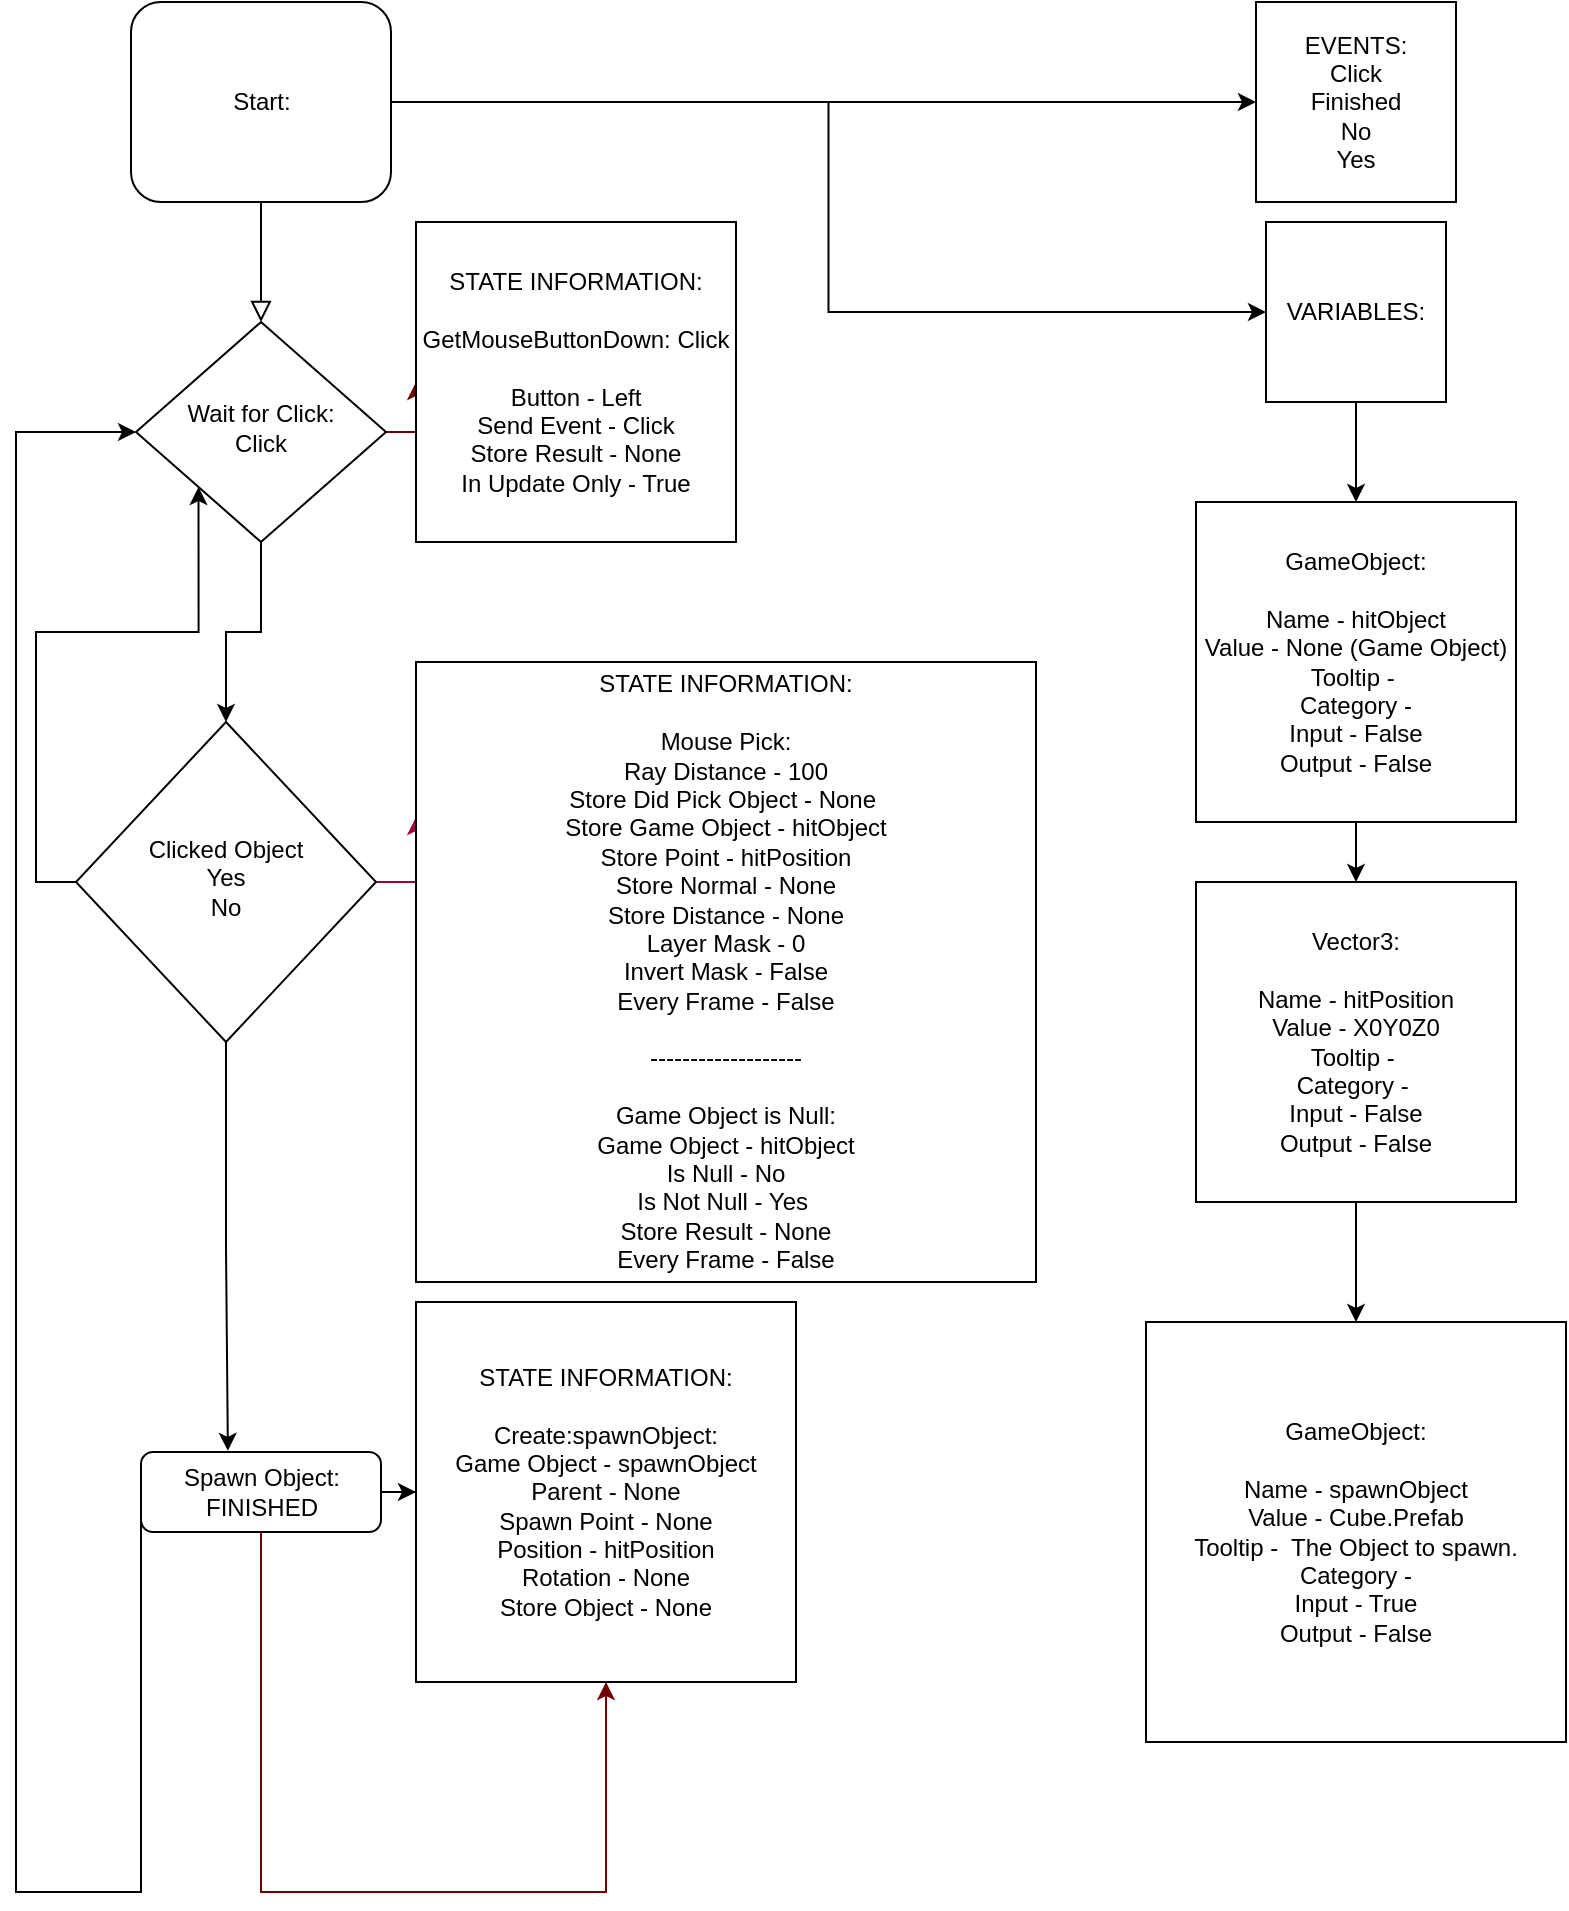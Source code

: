 <mxfile version="15.9.1" type="github">
  <diagram id="C5RBs43oDa-KdzZeNtuy" name="Page-1">
    <mxGraphModel dx="1673" dy="901" grid="1" gridSize="10" guides="1" tooltips="1" connect="1" arrows="1" fold="1" page="1" pageScale="1" pageWidth="827" pageHeight="1169" math="0" shadow="0">
      <root>
        <mxCell id="WIyWlLk6GJQsqaUBKTNV-0" />
        <mxCell id="WIyWlLk6GJQsqaUBKTNV-1" parent="WIyWlLk6GJQsqaUBKTNV-0" />
        <mxCell id="WIyWlLk6GJQsqaUBKTNV-2" value="" style="rounded=0;html=1;jettySize=auto;orthogonalLoop=1;fontSize=11;endArrow=block;endFill=0;endSize=8;strokeWidth=1;shadow=0;labelBackgroundColor=none;edgeStyle=orthogonalEdgeStyle;" parent="WIyWlLk6GJQsqaUBKTNV-1" source="WIyWlLk6GJQsqaUBKTNV-3" target="WIyWlLk6GJQsqaUBKTNV-6" edge="1">
          <mxGeometry relative="1" as="geometry" />
        </mxCell>
        <mxCell id="O6p-Ms7gmNQ-Mlg78TJN-30" style="edgeStyle=orthogonalEdgeStyle;rounded=0;orthogonalLoop=1;jettySize=auto;html=1;strokeColor=#000000;" edge="1" parent="WIyWlLk6GJQsqaUBKTNV-1" source="WIyWlLk6GJQsqaUBKTNV-3" target="O6p-Ms7gmNQ-Mlg78TJN-29">
          <mxGeometry relative="1" as="geometry" />
        </mxCell>
        <mxCell id="O6p-Ms7gmNQ-Mlg78TJN-38" style="edgeStyle=orthogonalEdgeStyle;rounded=0;orthogonalLoop=1;jettySize=auto;html=1;exitX=1;exitY=0.5;exitDx=0;exitDy=0;entryX=0;entryY=0.5;entryDx=0;entryDy=0;strokeColor=#000000;" edge="1" parent="WIyWlLk6GJQsqaUBKTNV-1" source="WIyWlLk6GJQsqaUBKTNV-3" target="O6p-Ms7gmNQ-Mlg78TJN-31">
          <mxGeometry relative="1" as="geometry" />
        </mxCell>
        <mxCell id="WIyWlLk6GJQsqaUBKTNV-3" value="Start:&lt;br&gt;" style="rounded=1;whiteSpace=wrap;html=1;fontSize=12;glass=0;strokeWidth=1;shadow=0;" parent="WIyWlLk6GJQsqaUBKTNV-1" vertex="1">
          <mxGeometry x="97.5" width="130" height="100" as="geometry" />
        </mxCell>
        <mxCell id="O6p-Ms7gmNQ-Mlg78TJN-13" style="edgeStyle=orthogonalEdgeStyle;rounded=0;orthogonalLoop=1;jettySize=auto;html=1;exitX=1;exitY=0.5;exitDx=0;exitDy=0;entryX=0;entryY=0.5;entryDx=0;entryDy=0;fillColor=#a20025;strokeColor=#6F0000;" edge="1" parent="WIyWlLk6GJQsqaUBKTNV-1" source="WIyWlLk6GJQsqaUBKTNV-6" target="O6p-Ms7gmNQ-Mlg78TJN-10">
          <mxGeometry relative="1" as="geometry" />
        </mxCell>
        <mxCell id="O6p-Ms7gmNQ-Mlg78TJN-24" style="edgeStyle=orthogonalEdgeStyle;rounded=0;orthogonalLoop=1;jettySize=auto;html=1;exitX=0.5;exitY=1;exitDx=0;exitDy=0;entryX=0.5;entryY=0;entryDx=0;entryDy=0;fillColor=#0050ef;strokeColor=#000000;" edge="1" parent="WIyWlLk6GJQsqaUBKTNV-1" source="WIyWlLk6GJQsqaUBKTNV-6" target="WIyWlLk6GJQsqaUBKTNV-10">
          <mxGeometry relative="1" as="geometry" />
        </mxCell>
        <mxCell id="WIyWlLk6GJQsqaUBKTNV-6" value="Wait for Click:&lt;br&gt;Click" style="rhombus;whiteSpace=wrap;html=1;shadow=0;fontFamily=Helvetica;fontSize=12;align=center;strokeWidth=1;spacing=6;spacingTop=-4;" parent="WIyWlLk6GJQsqaUBKTNV-1" vertex="1">
          <mxGeometry x="100" y="160" width="125" height="110" as="geometry" />
        </mxCell>
        <mxCell id="O6p-Ms7gmNQ-Mlg78TJN-21" style="edgeStyle=orthogonalEdgeStyle;rounded=0;orthogonalLoop=1;jettySize=auto;html=1;entryX=0;entryY=0.25;entryDx=0;entryDy=0;fillColor=#d80073;strokeColor=#A50040;" edge="1" parent="WIyWlLk6GJQsqaUBKTNV-1" source="WIyWlLk6GJQsqaUBKTNV-10" target="O6p-Ms7gmNQ-Mlg78TJN-16">
          <mxGeometry relative="1" as="geometry" />
        </mxCell>
        <mxCell id="O6p-Ms7gmNQ-Mlg78TJN-25" style="edgeStyle=orthogonalEdgeStyle;rounded=0;orthogonalLoop=1;jettySize=auto;html=1;exitX=0.5;exitY=1;exitDx=0;exitDy=0;entryX=0.362;entryY=-0.015;entryDx=0;entryDy=0;entryPerimeter=0;" edge="1" parent="WIyWlLk6GJQsqaUBKTNV-1" source="WIyWlLk6GJQsqaUBKTNV-10" target="WIyWlLk6GJQsqaUBKTNV-12">
          <mxGeometry relative="1" as="geometry" />
        </mxCell>
        <mxCell id="O6p-Ms7gmNQ-Mlg78TJN-27" style="edgeStyle=orthogonalEdgeStyle;rounded=0;orthogonalLoop=1;jettySize=auto;html=1;exitX=0;exitY=0.5;exitDx=0;exitDy=0;entryX=0;entryY=1;entryDx=0;entryDy=0;strokeColor=#000000;" edge="1" parent="WIyWlLk6GJQsqaUBKTNV-1" source="WIyWlLk6GJQsqaUBKTNV-10" target="WIyWlLk6GJQsqaUBKTNV-6">
          <mxGeometry relative="1" as="geometry" />
        </mxCell>
        <mxCell id="WIyWlLk6GJQsqaUBKTNV-10" value="Clicked Object&lt;br&gt;Yes&lt;br&gt;No" style="rhombus;whiteSpace=wrap;html=1;shadow=0;fontFamily=Helvetica;fontSize=12;align=center;strokeWidth=1;spacing=6;spacingTop=-4;" parent="WIyWlLk6GJQsqaUBKTNV-1" vertex="1">
          <mxGeometry x="70" y="360" width="150" height="160" as="geometry" />
        </mxCell>
        <mxCell id="O6p-Ms7gmNQ-Mlg78TJN-23" style="edgeStyle=orthogonalEdgeStyle;rounded=0;orthogonalLoop=1;jettySize=auto;html=1;fillColor=#a20025;strokeColor=#6F0000;" edge="1" parent="WIyWlLk6GJQsqaUBKTNV-1" source="WIyWlLk6GJQsqaUBKTNV-12" target="O6p-Ms7gmNQ-Mlg78TJN-22">
          <mxGeometry relative="1" as="geometry">
            <Array as="points">
              <mxPoint x="230" y="945" />
              <mxPoint x="230" y="945" />
            </Array>
          </mxGeometry>
        </mxCell>
        <mxCell id="O6p-Ms7gmNQ-Mlg78TJN-26" style="edgeStyle=orthogonalEdgeStyle;rounded=0;orthogonalLoop=1;jettySize=auto;html=1;exitX=0;exitY=0.5;exitDx=0;exitDy=0;entryX=0;entryY=0.5;entryDx=0;entryDy=0;" edge="1" parent="WIyWlLk6GJQsqaUBKTNV-1" source="WIyWlLk6GJQsqaUBKTNV-12" target="WIyWlLk6GJQsqaUBKTNV-6">
          <mxGeometry relative="1" as="geometry">
            <Array as="points">
              <mxPoint x="40" y="945" />
              <mxPoint x="40" y="215" />
            </Array>
          </mxGeometry>
        </mxCell>
        <mxCell id="O6p-Ms7gmNQ-Mlg78TJN-28" style="edgeStyle=orthogonalEdgeStyle;rounded=0;orthogonalLoop=1;jettySize=auto;html=1;strokeColor=#000000;" edge="1" parent="WIyWlLk6GJQsqaUBKTNV-1" source="WIyWlLk6GJQsqaUBKTNV-12" target="O6p-Ms7gmNQ-Mlg78TJN-22">
          <mxGeometry relative="1" as="geometry" />
        </mxCell>
        <mxCell id="WIyWlLk6GJQsqaUBKTNV-12" value="Spawn Object:&lt;br&gt;FINISHED" style="rounded=1;whiteSpace=wrap;html=1;fontSize=12;glass=0;strokeWidth=1;shadow=0;" parent="WIyWlLk6GJQsqaUBKTNV-1" vertex="1">
          <mxGeometry x="102.5" y="725" width="120" height="40" as="geometry" />
        </mxCell>
        <mxCell id="O6p-Ms7gmNQ-Mlg78TJN-10" value="STATE INFORMATION:&lt;br&gt;&lt;br&gt;GetMouseButtonDown: Click&lt;br&gt;&lt;br&gt;Button - Left&lt;br&gt;Send Event - Click&lt;br&gt;Store Result - None&lt;br&gt;In Update Only - True" style="whiteSpace=wrap;html=1;aspect=fixed;" vertex="1" parent="WIyWlLk6GJQsqaUBKTNV-1">
          <mxGeometry x="240" y="110" width="160" height="160" as="geometry" />
        </mxCell>
        <mxCell id="O6p-Ms7gmNQ-Mlg78TJN-16" value="STATE INFORMATION:&lt;br&gt;&lt;br&gt;Mouse Pick:&lt;br&gt;Ray Distance - 100&lt;br&gt;Store Did Pick Object - None&amp;nbsp;&lt;br&gt;Store Game Object - hitObject&lt;br&gt;Store Point - hitPosition&lt;br&gt;Store Normal - None&lt;br&gt;Store Distance - None&lt;br&gt;Layer Mask - 0&lt;br&gt;Invert Mask - False&lt;br&gt;Every Frame - False&lt;br&gt;&lt;br&gt;-------------------&lt;br&gt;&lt;br&gt;Game Object is Null:&lt;br&gt;Game Object - hitObject&lt;br&gt;Is Null - No&lt;br&gt;Is Not Null - Yes&amp;nbsp;&lt;br&gt;Store Result - None&lt;br&gt;Every Frame - False" style="whiteSpace=wrap;html=1;aspect=fixed;" vertex="1" parent="WIyWlLk6GJQsqaUBKTNV-1">
          <mxGeometry x="240" y="330" width="310" height="310" as="geometry" />
        </mxCell>
        <mxCell id="O6p-Ms7gmNQ-Mlg78TJN-22" value="STATE INFORMATION:&lt;br&gt;&lt;br&gt;Create:spawnObject:&lt;br&gt;Game Object - spawnObject&lt;br&gt;Parent - None&lt;br&gt;Spawn Point - None&lt;br&gt;Position - hitPosition&lt;br&gt;Rotation - None&lt;br&gt;Store Object - None&lt;br&gt;" style="whiteSpace=wrap;html=1;aspect=fixed;" vertex="1" parent="WIyWlLk6GJQsqaUBKTNV-1">
          <mxGeometry x="240" y="650" width="190" height="190" as="geometry" />
        </mxCell>
        <mxCell id="O6p-Ms7gmNQ-Mlg78TJN-29" value="EVENTS:&lt;br&gt;Click&lt;br&gt;Finished&lt;br&gt;No&lt;br&gt;Yes" style="whiteSpace=wrap;html=1;aspect=fixed;" vertex="1" parent="WIyWlLk6GJQsqaUBKTNV-1">
          <mxGeometry x="660" width="100" height="100" as="geometry" />
        </mxCell>
        <mxCell id="O6p-Ms7gmNQ-Mlg78TJN-33" value="" style="edgeStyle=orthogonalEdgeStyle;rounded=0;orthogonalLoop=1;jettySize=auto;html=1;strokeColor=#000000;" edge="1" parent="WIyWlLk6GJQsqaUBKTNV-1" source="O6p-Ms7gmNQ-Mlg78TJN-31" target="O6p-Ms7gmNQ-Mlg78TJN-32">
          <mxGeometry relative="1" as="geometry" />
        </mxCell>
        <mxCell id="O6p-Ms7gmNQ-Mlg78TJN-31" value="VARIABLES:&lt;br&gt;" style="whiteSpace=wrap;html=1;aspect=fixed;" vertex="1" parent="WIyWlLk6GJQsqaUBKTNV-1">
          <mxGeometry x="665" y="110" width="90" height="90" as="geometry" />
        </mxCell>
        <mxCell id="O6p-Ms7gmNQ-Mlg78TJN-40" style="edgeStyle=orthogonalEdgeStyle;rounded=0;orthogonalLoop=1;jettySize=auto;html=1;exitX=0.5;exitY=1;exitDx=0;exitDy=0;strokeColor=#000000;" edge="1" parent="WIyWlLk6GJQsqaUBKTNV-1" source="O6p-Ms7gmNQ-Mlg78TJN-32" target="O6p-Ms7gmNQ-Mlg78TJN-39">
          <mxGeometry relative="1" as="geometry" />
        </mxCell>
        <mxCell id="O6p-Ms7gmNQ-Mlg78TJN-32" value="GameObject:&lt;br&gt;&lt;br&gt;Name - hitObject&lt;br&gt;Value - None (Game Object)&lt;br&gt;Tooltip -&amp;nbsp;&lt;br&gt;Category -&lt;br&gt;Input - False&lt;br&gt;Output - False" style="whiteSpace=wrap;html=1;aspect=fixed;" vertex="1" parent="WIyWlLk6GJQsqaUBKTNV-1">
          <mxGeometry x="630" y="250" width="160" height="160" as="geometry" />
        </mxCell>
        <mxCell id="O6p-Ms7gmNQ-Mlg78TJN-42" style="edgeStyle=orthogonalEdgeStyle;rounded=0;orthogonalLoop=1;jettySize=auto;html=1;exitX=0.5;exitY=1;exitDx=0;exitDy=0;strokeColor=#000000;" edge="1" parent="WIyWlLk6GJQsqaUBKTNV-1" source="O6p-Ms7gmNQ-Mlg78TJN-39" target="O6p-Ms7gmNQ-Mlg78TJN-41">
          <mxGeometry relative="1" as="geometry" />
        </mxCell>
        <mxCell id="O6p-Ms7gmNQ-Mlg78TJN-39" value="Vector3:&lt;br&gt;&lt;br&gt;Name - hitPosition&lt;br&gt;Value - X0Y0Z0&lt;br&gt;Tooltip -&amp;nbsp;&lt;br&gt;Category -&amp;nbsp;&lt;br&gt;Input - False&lt;br&gt;Output - False" style="whiteSpace=wrap;html=1;aspect=fixed;" vertex="1" parent="WIyWlLk6GJQsqaUBKTNV-1">
          <mxGeometry x="630" y="440" width="160" height="160" as="geometry" />
        </mxCell>
        <mxCell id="O6p-Ms7gmNQ-Mlg78TJN-41" value="GameObject:&lt;br&gt;&lt;br&gt;Name - spawnObject&lt;br&gt;Value - Cube.Prefab&lt;br&gt;Tooltip -&amp;nbsp; The Object to spawn.&lt;br&gt;Category -&lt;br&gt;Input - True&lt;br&gt;Output - False" style="whiteSpace=wrap;html=1;aspect=fixed;" vertex="1" parent="WIyWlLk6GJQsqaUBKTNV-1">
          <mxGeometry x="605" y="660" width="210" height="210" as="geometry" />
        </mxCell>
      </root>
    </mxGraphModel>
  </diagram>
</mxfile>
